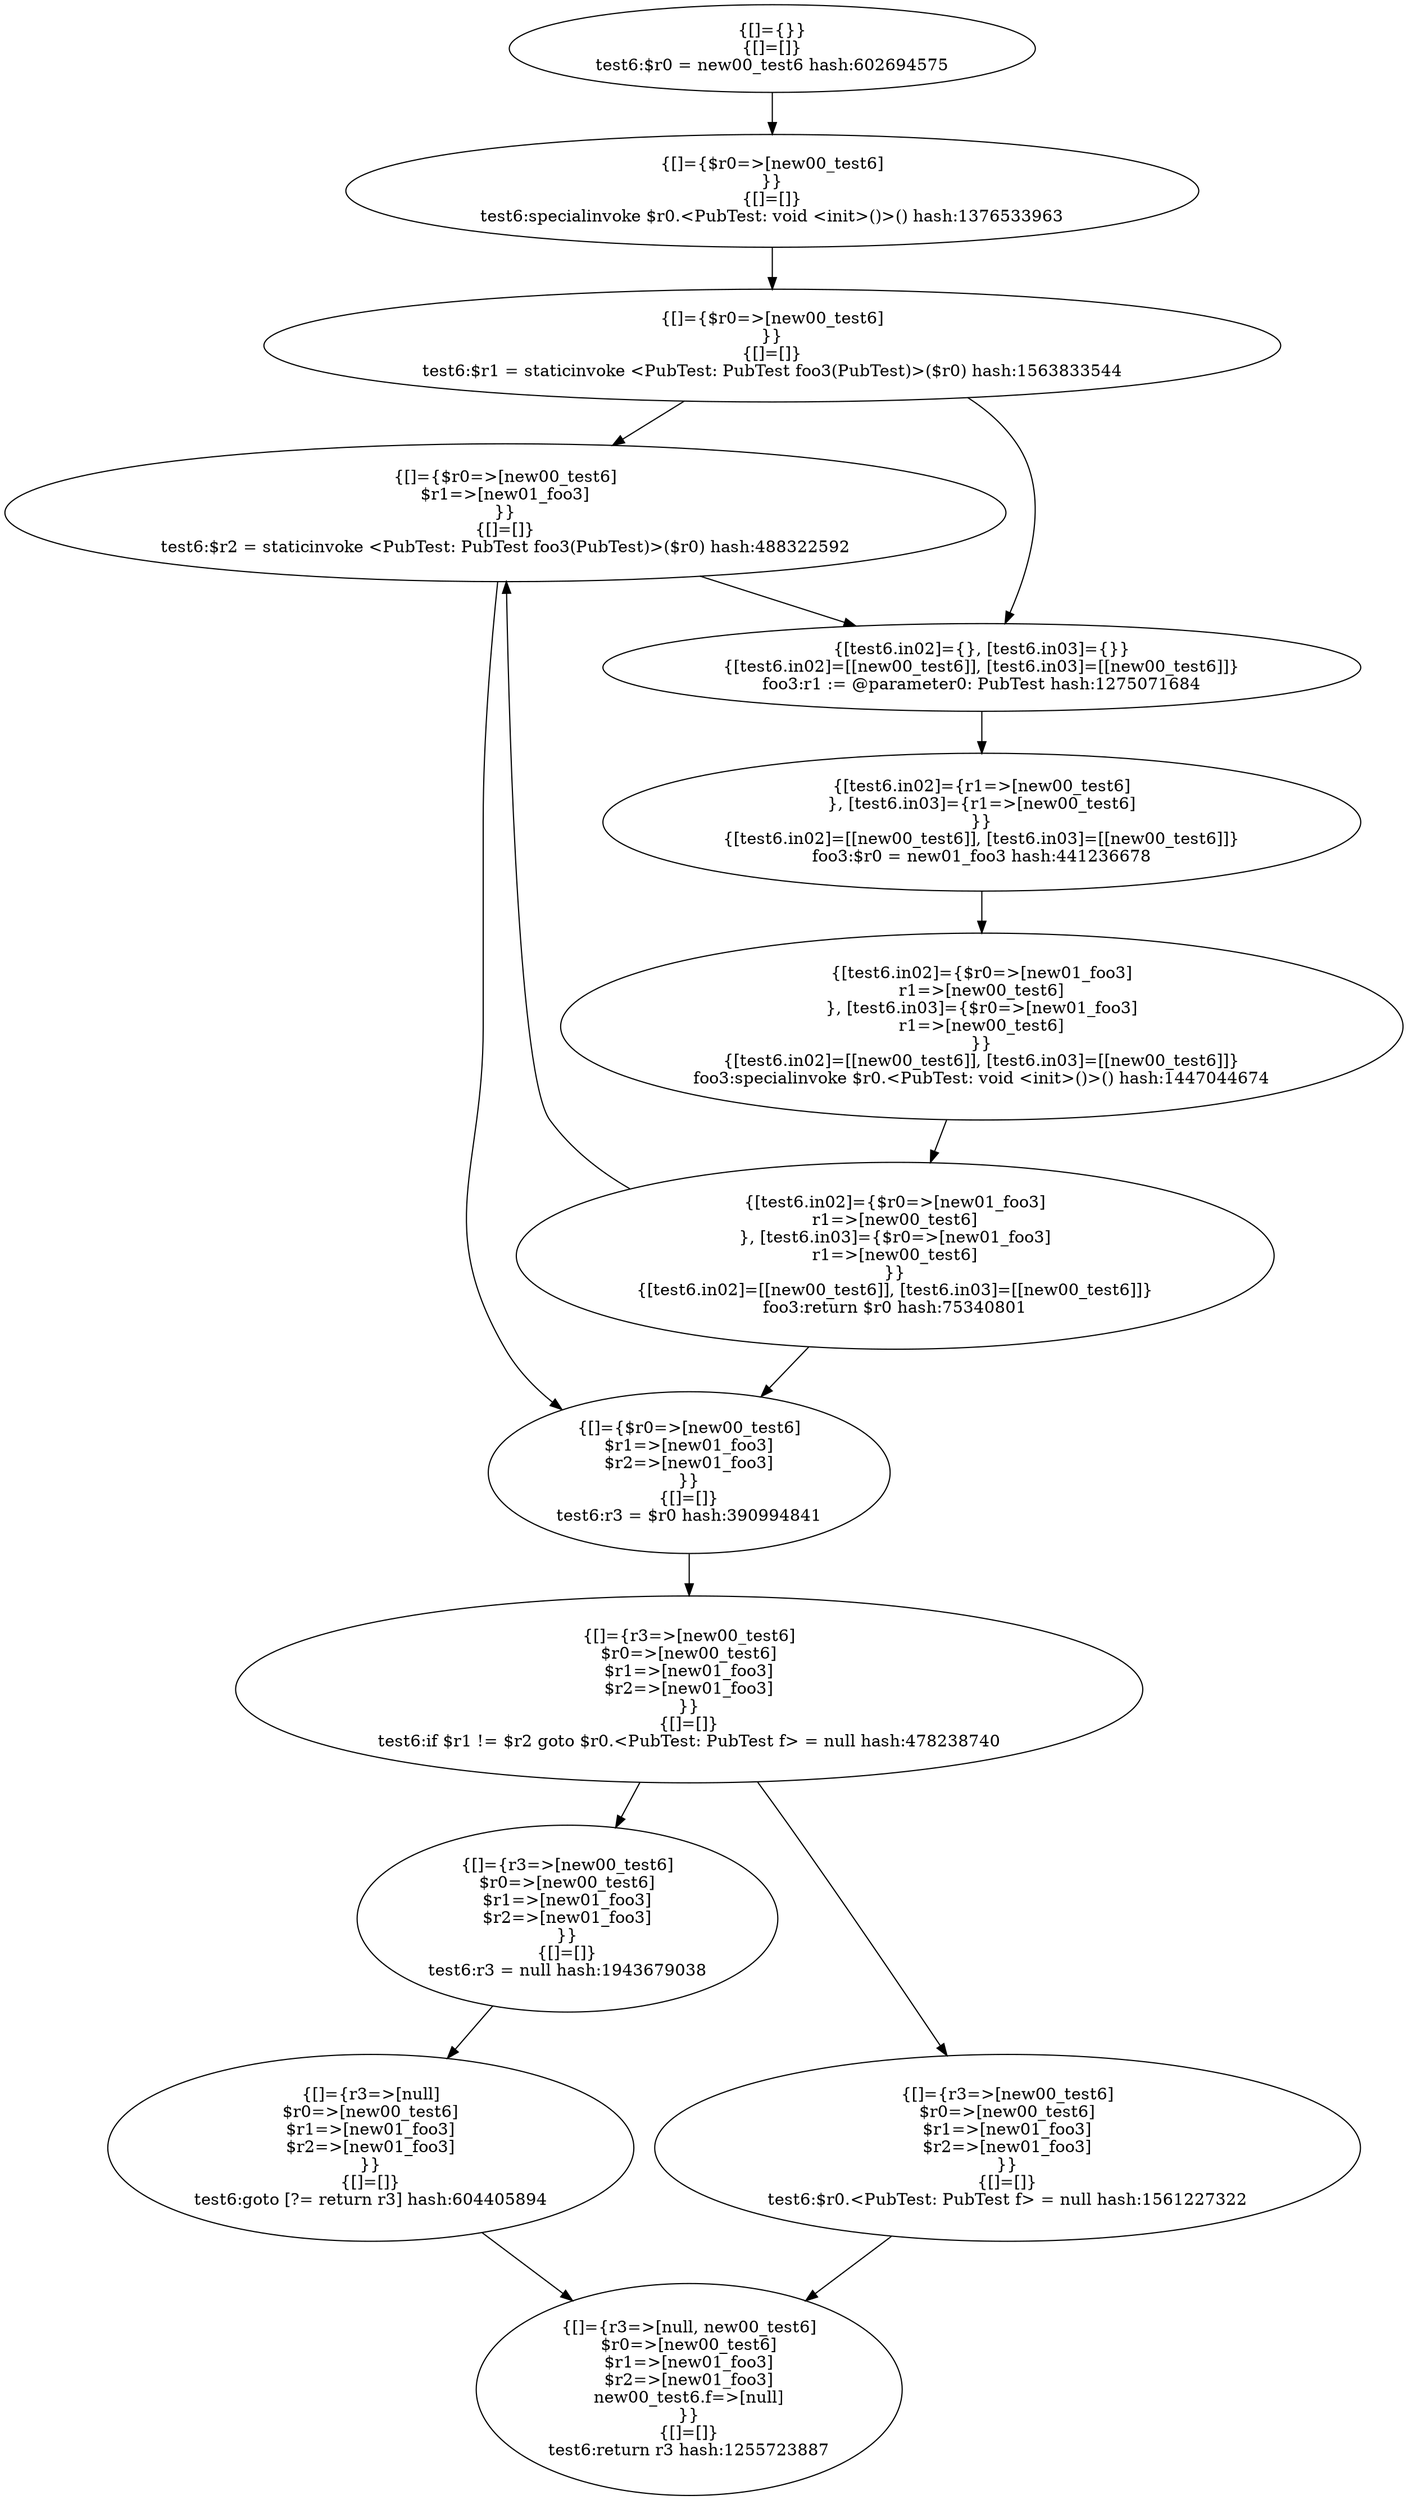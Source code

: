 digraph "./target1-pub/PubTest.test6" {
    "{[]={}}
{[]=[]}
test6:$r0 = new00_test6 hash:602694575";
    "{[]={$r0=>[new00_test6]
}}
{[]=[]}
test6:specialinvoke $r0.<PubTest: void <init>()>() hash:1376533963";
    "{[]={$r0=>[new00_test6]
}}
{[]=[]}
test6:$r1 = staticinvoke <PubTest: PubTest foo3(PubTest)>($r0) hash:1563833544";
    "{[]={$r0=>[new00_test6]
$r1=>[new01_foo3]
}}
{[]=[]}
test6:$r2 = staticinvoke <PubTest: PubTest foo3(PubTest)>($r0) hash:488322592";
    "{[]={$r0=>[new00_test6]
$r1=>[new01_foo3]
$r2=>[new01_foo3]
}}
{[]=[]}
test6:r3 = $r0 hash:390994841";
    "{[]={r3=>[new00_test6]
$r0=>[new00_test6]
$r1=>[new01_foo3]
$r2=>[new01_foo3]
}}
{[]=[]}
test6:if $r1 != $r2 goto $r0.<PubTest: PubTest f> = null hash:478238740";
    "{[]={r3=>[new00_test6]
$r0=>[new00_test6]
$r1=>[new01_foo3]
$r2=>[new01_foo3]
}}
{[]=[]}
test6:r3 = null hash:1943679038";
    "{[]={r3=>[null]
$r0=>[new00_test6]
$r1=>[new01_foo3]
$r2=>[new01_foo3]
}}
{[]=[]}
test6:goto [?= return r3] hash:604405894";
    "{[]={r3=>[new00_test6]
$r0=>[new00_test6]
$r1=>[new01_foo3]
$r2=>[new01_foo3]
}}
{[]=[]}
test6:$r0.<PubTest: PubTest f> = null hash:1561227322";
    "{[]={r3=>[null, new00_test6]
$r0=>[new00_test6]
$r1=>[new01_foo3]
$r2=>[new01_foo3]
new00_test6.f=>[null]
}}
{[]=[]}
test6:return r3 hash:1255723887";
    "{[test6.in02]={}, [test6.in03]={}}
{[test6.in02]=[[new00_test6]], [test6.in03]=[[new00_test6]]}
foo3:r1 := @parameter0: PubTest hash:1275071684";
    "{[test6.in02]={r1=>[new00_test6]
}, [test6.in03]={r1=>[new00_test6]
}}
{[test6.in02]=[[new00_test6]], [test6.in03]=[[new00_test6]]}
foo3:$r0 = new01_foo3 hash:441236678";
    "{[test6.in02]={$r0=>[new01_foo3]
r1=>[new00_test6]
}, [test6.in03]={$r0=>[new01_foo3]
r1=>[new00_test6]
}}
{[test6.in02]=[[new00_test6]], [test6.in03]=[[new00_test6]]}
foo3:specialinvoke $r0.<PubTest: void <init>()>() hash:1447044674";
    "{[test6.in02]={$r0=>[new01_foo3]
r1=>[new00_test6]
}, [test6.in03]={$r0=>[new01_foo3]
r1=>[new00_test6]
}}
{[test6.in02]=[[new00_test6]], [test6.in03]=[[new00_test6]]}
foo3:return $r0 hash:75340801";
    "{[]={}}
{[]=[]}
test6:$r0 = new00_test6 hash:602694575"->"{[]={$r0=>[new00_test6]
}}
{[]=[]}
test6:specialinvoke $r0.<PubTest: void <init>()>() hash:1376533963";
    "{[]={$r0=>[new00_test6]
}}
{[]=[]}
test6:specialinvoke $r0.<PubTest: void <init>()>() hash:1376533963"->"{[]={$r0=>[new00_test6]
}}
{[]=[]}
test6:$r1 = staticinvoke <PubTest: PubTest foo3(PubTest)>($r0) hash:1563833544";
    "{[]={$r0=>[new00_test6]
}}
{[]=[]}
test6:$r1 = staticinvoke <PubTest: PubTest foo3(PubTest)>($r0) hash:1563833544"->"{[test6.in02]={}, [test6.in03]={}}
{[test6.in02]=[[new00_test6]], [test6.in03]=[[new00_test6]]}
foo3:r1 := @parameter0: PubTest hash:1275071684";
    "{[]={$r0=>[new00_test6]
}}
{[]=[]}
test6:$r1 = staticinvoke <PubTest: PubTest foo3(PubTest)>($r0) hash:1563833544"->"{[]={$r0=>[new00_test6]
$r1=>[new01_foo3]
}}
{[]=[]}
test6:$r2 = staticinvoke <PubTest: PubTest foo3(PubTest)>($r0) hash:488322592";
    "{[]={$r0=>[new00_test6]
$r1=>[new01_foo3]
}}
{[]=[]}
test6:$r2 = staticinvoke <PubTest: PubTest foo3(PubTest)>($r0) hash:488322592"->"{[test6.in02]={}, [test6.in03]={}}
{[test6.in02]=[[new00_test6]], [test6.in03]=[[new00_test6]]}
foo3:r1 := @parameter0: PubTest hash:1275071684";
    "{[]={$r0=>[new00_test6]
$r1=>[new01_foo3]
}}
{[]=[]}
test6:$r2 = staticinvoke <PubTest: PubTest foo3(PubTest)>($r0) hash:488322592"->"{[]={$r0=>[new00_test6]
$r1=>[new01_foo3]
$r2=>[new01_foo3]
}}
{[]=[]}
test6:r3 = $r0 hash:390994841";
    "{[]={$r0=>[new00_test6]
$r1=>[new01_foo3]
$r2=>[new01_foo3]
}}
{[]=[]}
test6:r3 = $r0 hash:390994841"->"{[]={r3=>[new00_test6]
$r0=>[new00_test6]
$r1=>[new01_foo3]
$r2=>[new01_foo3]
}}
{[]=[]}
test6:if $r1 != $r2 goto $r0.<PubTest: PubTest f> = null hash:478238740";
    "{[]={r3=>[new00_test6]
$r0=>[new00_test6]
$r1=>[new01_foo3]
$r2=>[new01_foo3]
}}
{[]=[]}
test6:if $r1 != $r2 goto $r0.<PubTest: PubTest f> = null hash:478238740"->"{[]={r3=>[new00_test6]
$r0=>[new00_test6]
$r1=>[new01_foo3]
$r2=>[new01_foo3]
}}
{[]=[]}
test6:r3 = null hash:1943679038";
    "{[]={r3=>[new00_test6]
$r0=>[new00_test6]
$r1=>[new01_foo3]
$r2=>[new01_foo3]
}}
{[]=[]}
test6:if $r1 != $r2 goto $r0.<PubTest: PubTest f> = null hash:478238740"->"{[]={r3=>[new00_test6]
$r0=>[new00_test6]
$r1=>[new01_foo3]
$r2=>[new01_foo3]
}}
{[]=[]}
test6:$r0.<PubTest: PubTest f> = null hash:1561227322";
    "{[]={r3=>[new00_test6]
$r0=>[new00_test6]
$r1=>[new01_foo3]
$r2=>[new01_foo3]
}}
{[]=[]}
test6:r3 = null hash:1943679038"->"{[]={r3=>[null]
$r0=>[new00_test6]
$r1=>[new01_foo3]
$r2=>[new01_foo3]
}}
{[]=[]}
test6:goto [?= return r3] hash:604405894";
    "{[]={r3=>[null]
$r0=>[new00_test6]
$r1=>[new01_foo3]
$r2=>[new01_foo3]
}}
{[]=[]}
test6:goto [?= return r3] hash:604405894"->"{[]={r3=>[null, new00_test6]
$r0=>[new00_test6]
$r1=>[new01_foo3]
$r2=>[new01_foo3]
new00_test6.f=>[null]
}}
{[]=[]}
test6:return r3 hash:1255723887";
    "{[]={r3=>[new00_test6]
$r0=>[new00_test6]
$r1=>[new01_foo3]
$r2=>[new01_foo3]
}}
{[]=[]}
test6:$r0.<PubTest: PubTest f> = null hash:1561227322"->"{[]={r3=>[null, new00_test6]
$r0=>[new00_test6]
$r1=>[new01_foo3]
$r2=>[new01_foo3]
new00_test6.f=>[null]
}}
{[]=[]}
test6:return r3 hash:1255723887";
    "{[test6.in02]={}, [test6.in03]={}}
{[test6.in02]=[[new00_test6]], [test6.in03]=[[new00_test6]]}
foo3:r1 := @parameter0: PubTest hash:1275071684"->"{[test6.in02]={r1=>[new00_test6]
}, [test6.in03]={r1=>[new00_test6]
}}
{[test6.in02]=[[new00_test6]], [test6.in03]=[[new00_test6]]}
foo3:$r0 = new01_foo3 hash:441236678";
    "{[test6.in02]={r1=>[new00_test6]
}, [test6.in03]={r1=>[new00_test6]
}}
{[test6.in02]=[[new00_test6]], [test6.in03]=[[new00_test6]]}
foo3:$r0 = new01_foo3 hash:441236678"->"{[test6.in02]={$r0=>[new01_foo3]
r1=>[new00_test6]
}, [test6.in03]={$r0=>[new01_foo3]
r1=>[new00_test6]
}}
{[test6.in02]=[[new00_test6]], [test6.in03]=[[new00_test6]]}
foo3:specialinvoke $r0.<PubTest: void <init>()>() hash:1447044674";
    "{[test6.in02]={$r0=>[new01_foo3]
r1=>[new00_test6]
}, [test6.in03]={$r0=>[new01_foo3]
r1=>[new00_test6]
}}
{[test6.in02]=[[new00_test6]], [test6.in03]=[[new00_test6]]}
foo3:specialinvoke $r0.<PubTest: void <init>()>() hash:1447044674"->"{[test6.in02]={$r0=>[new01_foo3]
r1=>[new00_test6]
}, [test6.in03]={$r0=>[new01_foo3]
r1=>[new00_test6]
}}
{[test6.in02]=[[new00_test6]], [test6.in03]=[[new00_test6]]}
foo3:return $r0 hash:75340801";
    "{[test6.in02]={$r0=>[new01_foo3]
r1=>[new00_test6]
}, [test6.in03]={$r0=>[new01_foo3]
r1=>[new00_test6]
}}
{[test6.in02]=[[new00_test6]], [test6.in03]=[[new00_test6]]}
foo3:return $r0 hash:75340801"->"{[]={$r0=>[new00_test6]
$r1=>[new01_foo3]
}}
{[]=[]}
test6:$r2 = staticinvoke <PubTest: PubTest foo3(PubTest)>($r0) hash:488322592";
    "{[test6.in02]={$r0=>[new01_foo3]
r1=>[new00_test6]
}, [test6.in03]={$r0=>[new01_foo3]
r1=>[new00_test6]
}}
{[test6.in02]=[[new00_test6]], [test6.in03]=[[new00_test6]]}
foo3:return $r0 hash:75340801"->"{[]={$r0=>[new00_test6]
$r1=>[new01_foo3]
$r2=>[new01_foo3]
}}
{[]=[]}
test6:r3 = $r0 hash:390994841";
}
